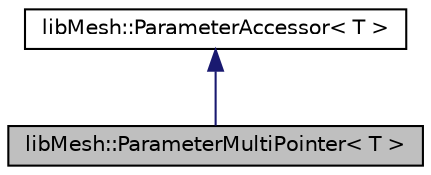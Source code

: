 digraph "libMesh::ParameterMultiPointer&lt; T &gt;"
{
 // INTERACTIVE_SVG=YES
  edge [fontname="Helvetica",fontsize="10",labelfontname="Helvetica",labelfontsize="10"];
  node [fontname="Helvetica",fontsize="10",shape=record];
  Node1 [label="libMesh::ParameterMultiPointer\< T \>",height=0.2,width=0.4,color="black", fillcolor="grey75", style="filled" fontcolor="black"];
  Node2 -> Node1 [dir="back",color="midnightblue",fontsize="10",style="solid",fontname="Helvetica"];
  Node2 [label="libMesh::ParameterAccessor\< T \>",height=0.2,width=0.4,color="black", fillcolor="white", style="filled",URL="$classlibMesh_1_1ParameterAccessor.html",tooltip="Accessor object allowing reading and modification of the independent variables in a parameter sensiti..."];
}
